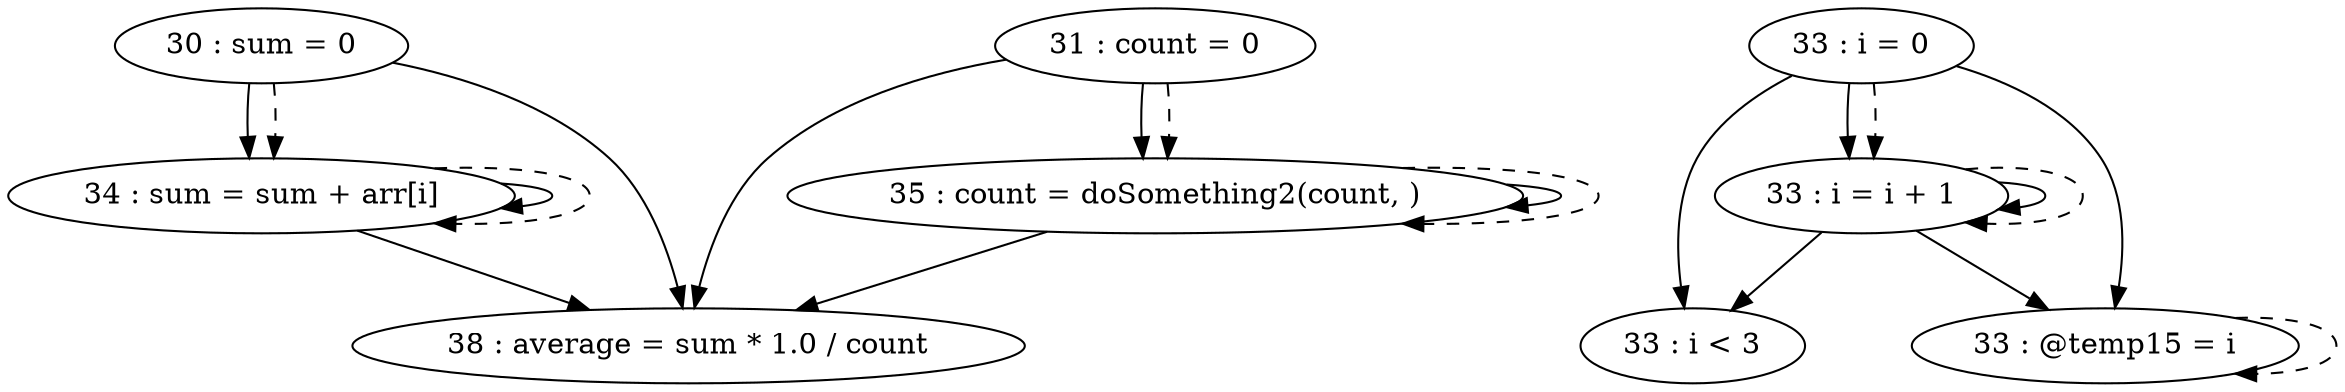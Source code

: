 digraph G {
"30 : sum = 0"
"30 : sum = 0" -> "34 : sum = sum + arr[i]"
"30 : sum = 0" -> "38 : average = sum * 1.0 / count"
"30 : sum = 0" -> "34 : sum = sum + arr[i]" [style=dashed]
"31 : count = 0"
"31 : count = 0" -> "38 : average = sum * 1.0 / count"
"31 : count = 0" -> "35 : count = doSomething2(count, )"
"31 : count = 0" -> "35 : count = doSomething2(count, )" [style=dashed]
"33 : i = 0"
"33 : i = 0" -> "33 : i = i + 1"
"33 : i = 0" -> "33 : i < 3"
"33 : i = 0" -> "33 : @temp15 = i"
"33 : i = 0" -> "33 : i = i + 1" [style=dashed]
"33 : i < 3"
"34 : sum = sum + arr[i]"
"34 : sum = sum + arr[i]" -> "34 : sum = sum + arr[i]"
"34 : sum = sum + arr[i]" -> "38 : average = sum * 1.0 / count"
"34 : sum = sum + arr[i]" -> "34 : sum = sum + arr[i]" [style=dashed]
"35 : count = doSomething2(count, )"
"35 : count = doSomething2(count, )" -> "38 : average = sum * 1.0 / count"
"35 : count = doSomething2(count, )" -> "35 : count = doSomething2(count, )"
"35 : count = doSomething2(count, )" -> "35 : count = doSomething2(count, )" [style=dashed]
"33 : @temp15 = i"
"33 : @temp15 = i" -> "33 : @temp15 = i" [style=dashed]
"33 : i = i + 1"
"33 : i = i + 1" -> "33 : i = i + 1"
"33 : i = i + 1" -> "33 : i < 3"
"33 : i = i + 1" -> "33 : @temp15 = i"
"33 : i = i + 1" -> "33 : i = i + 1" [style=dashed]
"38 : average = sum * 1.0 / count"
}